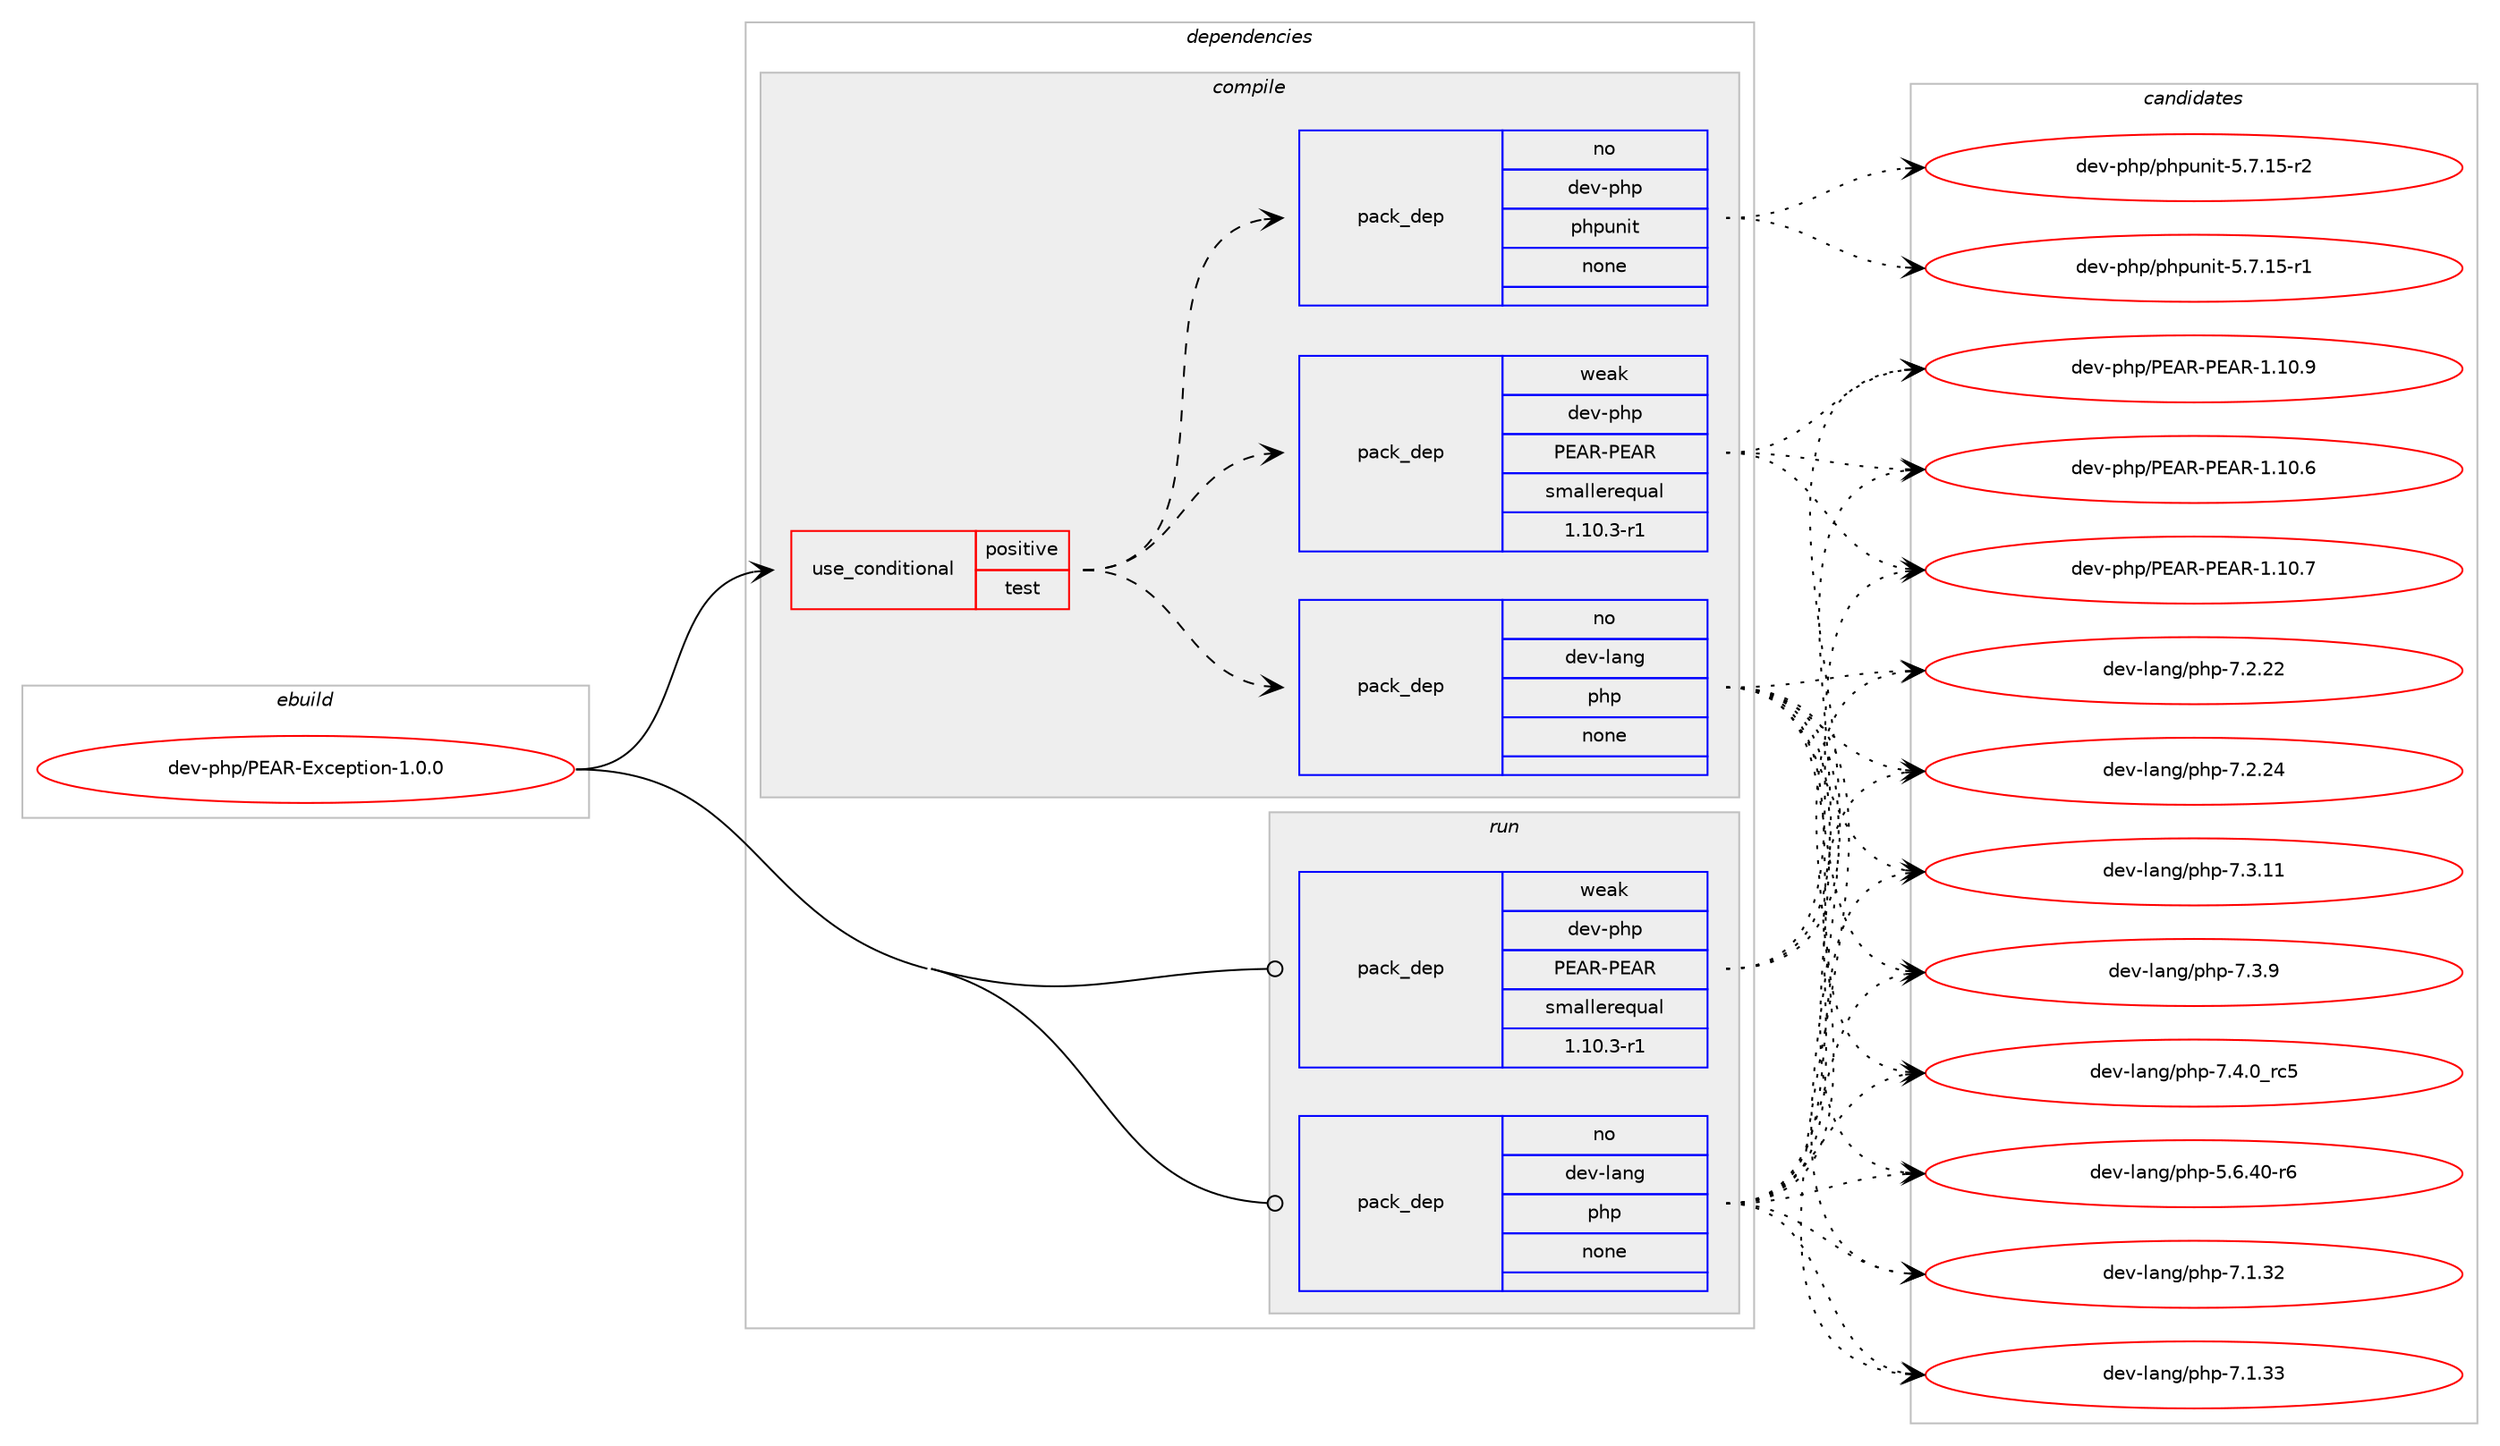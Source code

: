 digraph prolog {

# *************
# Graph options
# *************

newrank=true;
concentrate=true;
compound=true;
graph [rankdir=LR,fontname=Helvetica,fontsize=10,ranksep=1.5];#, ranksep=2.5, nodesep=0.2];
edge  [arrowhead=vee];
node  [fontname=Helvetica,fontsize=10];

# **********
# The ebuild
# **********

subgraph cluster_leftcol {
color=gray;
rank=same;
label=<<i>ebuild</i>>;
id [label="dev-php/PEAR-Exception-1.0.0", color=red, width=4, href="../dev-php/PEAR-Exception-1.0.0.svg"];
}

# ****************
# The dependencies
# ****************

subgraph cluster_midcol {
color=gray;
label=<<i>dependencies</i>>;
subgraph cluster_compile {
fillcolor="#eeeeee";
style=filled;
label=<<i>compile</i>>;
subgraph cond134665 {
dependency588953 [label=<<TABLE BORDER="0" CELLBORDER="1" CELLSPACING="0" CELLPADDING="4"><TR><TD ROWSPAN="3" CELLPADDING="10">use_conditional</TD></TR><TR><TD>positive</TD></TR><TR><TD>test</TD></TR></TABLE>>, shape=none, color=red];
subgraph pack442620 {
dependency588954 [label=<<TABLE BORDER="0" CELLBORDER="1" CELLSPACING="0" CELLPADDING="4" WIDTH="220"><TR><TD ROWSPAN="6" CELLPADDING="30">pack_dep</TD></TR><TR><TD WIDTH="110">no</TD></TR><TR><TD>dev-lang</TD></TR><TR><TD>php</TD></TR><TR><TD>none</TD></TR><TR><TD></TD></TR></TABLE>>, shape=none, color=blue];
}
dependency588953:e -> dependency588954:w [weight=20,style="dashed",arrowhead="vee"];
subgraph pack442621 {
dependency588955 [label=<<TABLE BORDER="0" CELLBORDER="1" CELLSPACING="0" CELLPADDING="4" WIDTH="220"><TR><TD ROWSPAN="6" CELLPADDING="30">pack_dep</TD></TR><TR><TD WIDTH="110">weak</TD></TR><TR><TD>dev-php</TD></TR><TR><TD>PEAR-PEAR</TD></TR><TR><TD>smallerequal</TD></TR><TR><TD>1.10.3-r1</TD></TR></TABLE>>, shape=none, color=blue];
}
dependency588953:e -> dependency588955:w [weight=20,style="dashed",arrowhead="vee"];
subgraph pack442622 {
dependency588956 [label=<<TABLE BORDER="0" CELLBORDER="1" CELLSPACING="0" CELLPADDING="4" WIDTH="220"><TR><TD ROWSPAN="6" CELLPADDING="30">pack_dep</TD></TR><TR><TD WIDTH="110">no</TD></TR><TR><TD>dev-php</TD></TR><TR><TD>phpunit</TD></TR><TR><TD>none</TD></TR><TR><TD></TD></TR></TABLE>>, shape=none, color=blue];
}
dependency588953:e -> dependency588956:w [weight=20,style="dashed",arrowhead="vee"];
}
id:e -> dependency588953:w [weight=20,style="solid",arrowhead="vee"];
}
subgraph cluster_compileandrun {
fillcolor="#eeeeee";
style=filled;
label=<<i>compile and run</i>>;
}
subgraph cluster_run {
fillcolor="#eeeeee";
style=filled;
label=<<i>run</i>>;
subgraph pack442623 {
dependency588957 [label=<<TABLE BORDER="0" CELLBORDER="1" CELLSPACING="0" CELLPADDING="4" WIDTH="220"><TR><TD ROWSPAN="6" CELLPADDING="30">pack_dep</TD></TR><TR><TD WIDTH="110">no</TD></TR><TR><TD>dev-lang</TD></TR><TR><TD>php</TD></TR><TR><TD>none</TD></TR><TR><TD></TD></TR></TABLE>>, shape=none, color=blue];
}
id:e -> dependency588957:w [weight=20,style="solid",arrowhead="odot"];
subgraph pack442624 {
dependency588958 [label=<<TABLE BORDER="0" CELLBORDER="1" CELLSPACING="0" CELLPADDING="4" WIDTH="220"><TR><TD ROWSPAN="6" CELLPADDING="30">pack_dep</TD></TR><TR><TD WIDTH="110">weak</TD></TR><TR><TD>dev-php</TD></TR><TR><TD>PEAR-PEAR</TD></TR><TR><TD>smallerequal</TD></TR><TR><TD>1.10.3-r1</TD></TR></TABLE>>, shape=none, color=blue];
}
id:e -> dependency588958:w [weight=20,style="solid",arrowhead="odot"];
}
}

# **************
# The candidates
# **************

subgraph cluster_choices {
rank=same;
color=gray;
label=<<i>candidates</i>>;

subgraph choice442620 {
color=black;
nodesep=1;
choice100101118451089711010347112104112455346544652484511454 [label="dev-lang/php-5.6.40-r6", color=red, width=4,href="../dev-lang/php-5.6.40-r6.svg"];
choice10010111845108971101034711210411245554649465150 [label="dev-lang/php-7.1.32", color=red, width=4,href="../dev-lang/php-7.1.32.svg"];
choice10010111845108971101034711210411245554649465151 [label="dev-lang/php-7.1.33", color=red, width=4,href="../dev-lang/php-7.1.33.svg"];
choice10010111845108971101034711210411245554650465050 [label="dev-lang/php-7.2.22", color=red, width=4,href="../dev-lang/php-7.2.22.svg"];
choice10010111845108971101034711210411245554650465052 [label="dev-lang/php-7.2.24", color=red, width=4,href="../dev-lang/php-7.2.24.svg"];
choice10010111845108971101034711210411245554651464949 [label="dev-lang/php-7.3.11", color=red, width=4,href="../dev-lang/php-7.3.11.svg"];
choice100101118451089711010347112104112455546514657 [label="dev-lang/php-7.3.9", color=red, width=4,href="../dev-lang/php-7.3.9.svg"];
choice100101118451089711010347112104112455546524648951149953 [label="dev-lang/php-7.4.0_rc5", color=red, width=4,href="../dev-lang/php-7.4.0_rc5.svg"];
dependency588954:e -> choice100101118451089711010347112104112455346544652484511454:w [style=dotted,weight="100"];
dependency588954:e -> choice10010111845108971101034711210411245554649465150:w [style=dotted,weight="100"];
dependency588954:e -> choice10010111845108971101034711210411245554649465151:w [style=dotted,weight="100"];
dependency588954:e -> choice10010111845108971101034711210411245554650465050:w [style=dotted,weight="100"];
dependency588954:e -> choice10010111845108971101034711210411245554650465052:w [style=dotted,weight="100"];
dependency588954:e -> choice10010111845108971101034711210411245554651464949:w [style=dotted,weight="100"];
dependency588954:e -> choice100101118451089711010347112104112455546514657:w [style=dotted,weight="100"];
dependency588954:e -> choice100101118451089711010347112104112455546524648951149953:w [style=dotted,weight="100"];
}
subgraph choice442621 {
color=black;
nodesep=1;
choice100101118451121041124780696582458069658245494649484654 [label="dev-php/PEAR-PEAR-1.10.6", color=red, width=4,href="../dev-php/PEAR-PEAR-1.10.6.svg"];
choice100101118451121041124780696582458069658245494649484655 [label="dev-php/PEAR-PEAR-1.10.7", color=red, width=4,href="../dev-php/PEAR-PEAR-1.10.7.svg"];
choice100101118451121041124780696582458069658245494649484657 [label="dev-php/PEAR-PEAR-1.10.9", color=red, width=4,href="../dev-php/PEAR-PEAR-1.10.9.svg"];
dependency588955:e -> choice100101118451121041124780696582458069658245494649484654:w [style=dotted,weight="100"];
dependency588955:e -> choice100101118451121041124780696582458069658245494649484655:w [style=dotted,weight="100"];
dependency588955:e -> choice100101118451121041124780696582458069658245494649484657:w [style=dotted,weight="100"];
}
subgraph choice442622 {
color=black;
nodesep=1;
choice1001011184511210411247112104112117110105116455346554649534511449 [label="dev-php/phpunit-5.7.15-r1", color=red, width=4,href="../dev-php/phpunit-5.7.15-r1.svg"];
choice1001011184511210411247112104112117110105116455346554649534511450 [label="dev-php/phpunit-5.7.15-r2", color=red, width=4,href="../dev-php/phpunit-5.7.15-r2.svg"];
dependency588956:e -> choice1001011184511210411247112104112117110105116455346554649534511449:w [style=dotted,weight="100"];
dependency588956:e -> choice1001011184511210411247112104112117110105116455346554649534511450:w [style=dotted,weight="100"];
}
subgraph choice442623 {
color=black;
nodesep=1;
choice100101118451089711010347112104112455346544652484511454 [label="dev-lang/php-5.6.40-r6", color=red, width=4,href="../dev-lang/php-5.6.40-r6.svg"];
choice10010111845108971101034711210411245554649465150 [label="dev-lang/php-7.1.32", color=red, width=4,href="../dev-lang/php-7.1.32.svg"];
choice10010111845108971101034711210411245554649465151 [label="dev-lang/php-7.1.33", color=red, width=4,href="../dev-lang/php-7.1.33.svg"];
choice10010111845108971101034711210411245554650465050 [label="dev-lang/php-7.2.22", color=red, width=4,href="../dev-lang/php-7.2.22.svg"];
choice10010111845108971101034711210411245554650465052 [label="dev-lang/php-7.2.24", color=red, width=4,href="../dev-lang/php-7.2.24.svg"];
choice10010111845108971101034711210411245554651464949 [label="dev-lang/php-7.3.11", color=red, width=4,href="../dev-lang/php-7.3.11.svg"];
choice100101118451089711010347112104112455546514657 [label="dev-lang/php-7.3.9", color=red, width=4,href="../dev-lang/php-7.3.9.svg"];
choice100101118451089711010347112104112455546524648951149953 [label="dev-lang/php-7.4.0_rc5", color=red, width=4,href="../dev-lang/php-7.4.0_rc5.svg"];
dependency588957:e -> choice100101118451089711010347112104112455346544652484511454:w [style=dotted,weight="100"];
dependency588957:e -> choice10010111845108971101034711210411245554649465150:w [style=dotted,weight="100"];
dependency588957:e -> choice10010111845108971101034711210411245554649465151:w [style=dotted,weight="100"];
dependency588957:e -> choice10010111845108971101034711210411245554650465050:w [style=dotted,weight="100"];
dependency588957:e -> choice10010111845108971101034711210411245554650465052:w [style=dotted,weight="100"];
dependency588957:e -> choice10010111845108971101034711210411245554651464949:w [style=dotted,weight="100"];
dependency588957:e -> choice100101118451089711010347112104112455546514657:w [style=dotted,weight="100"];
dependency588957:e -> choice100101118451089711010347112104112455546524648951149953:w [style=dotted,weight="100"];
}
subgraph choice442624 {
color=black;
nodesep=1;
choice100101118451121041124780696582458069658245494649484654 [label="dev-php/PEAR-PEAR-1.10.6", color=red, width=4,href="../dev-php/PEAR-PEAR-1.10.6.svg"];
choice100101118451121041124780696582458069658245494649484655 [label="dev-php/PEAR-PEAR-1.10.7", color=red, width=4,href="../dev-php/PEAR-PEAR-1.10.7.svg"];
choice100101118451121041124780696582458069658245494649484657 [label="dev-php/PEAR-PEAR-1.10.9", color=red, width=4,href="../dev-php/PEAR-PEAR-1.10.9.svg"];
dependency588958:e -> choice100101118451121041124780696582458069658245494649484654:w [style=dotted,weight="100"];
dependency588958:e -> choice100101118451121041124780696582458069658245494649484655:w [style=dotted,weight="100"];
dependency588958:e -> choice100101118451121041124780696582458069658245494649484657:w [style=dotted,weight="100"];
}
}

}
